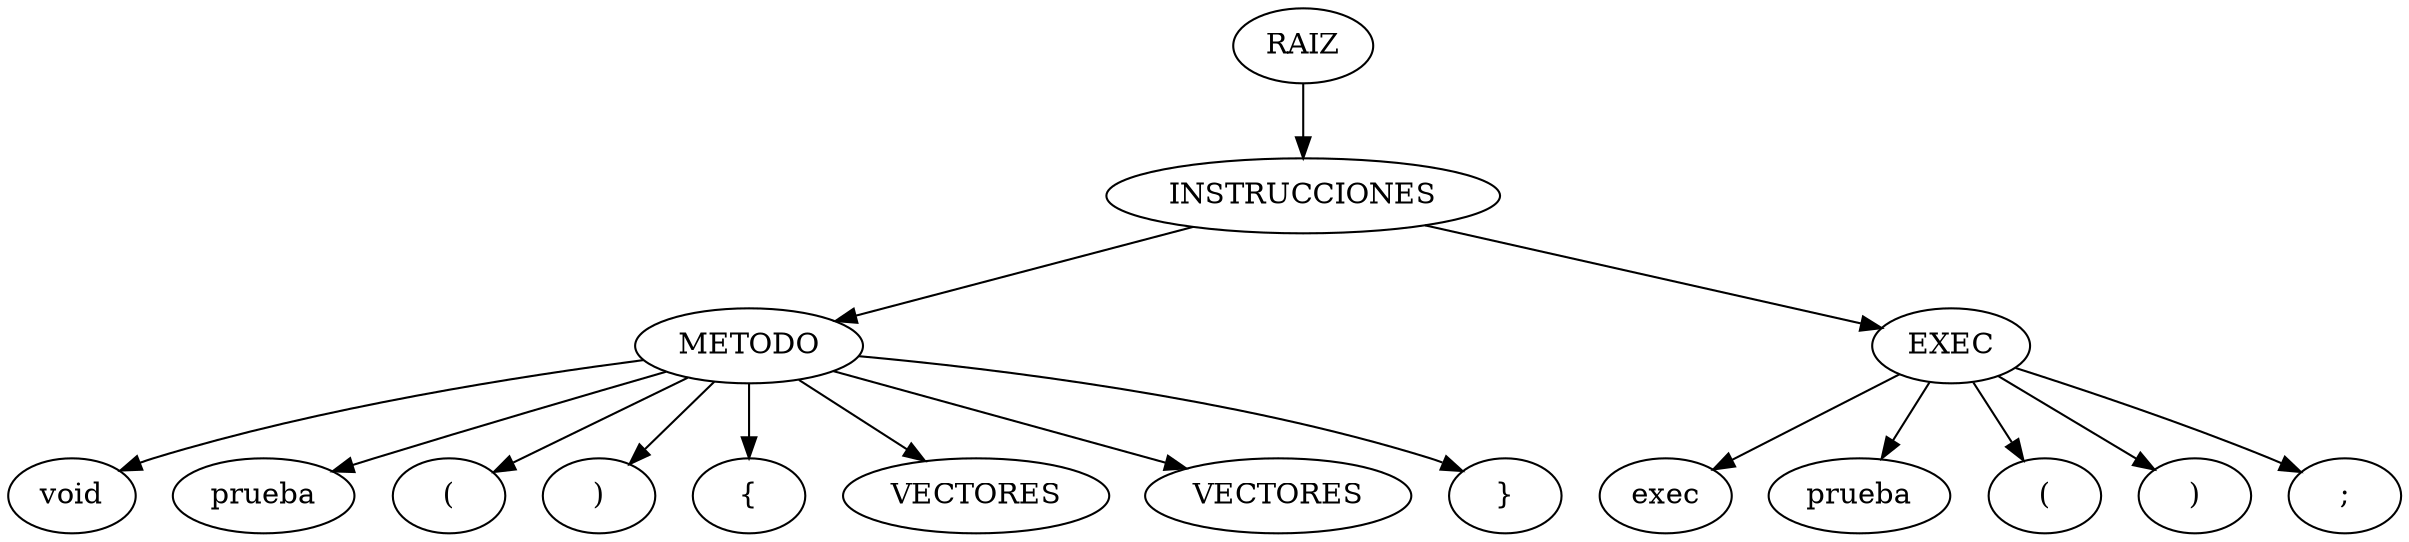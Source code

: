digraph arbolAST{ 
      n0[label="RAIZ"];
      n1[label="INSTRUCCIONES"];
      n0 -> n1;n2[label="METODO"];
      n1 -> n2;n3[label="void"];
      n2 -> n3;n4[label="prueba"];
      n2 -> n4;n5[label="("];
      n2 -> n5;n6[label=")"];
      n2 -> n6;n7[label="{"];
      n2 -> n7;n8[label="VECTORES"];
      n2 -> n8;n9[label="VECTORES"];
      n2 -> n9;n10[label="}"];
      n2 -> n10;n11[label="EXEC"];
      n1 -> n11;n12[label="exec"];
      n11 -> n12;n13[label="prueba"];
      n11 -> n13;n14[label="("];
      n11 -> n14;n15[label=")"];
      n11 -> n15;n16[label=";"];
      n11 -> n16;
    }